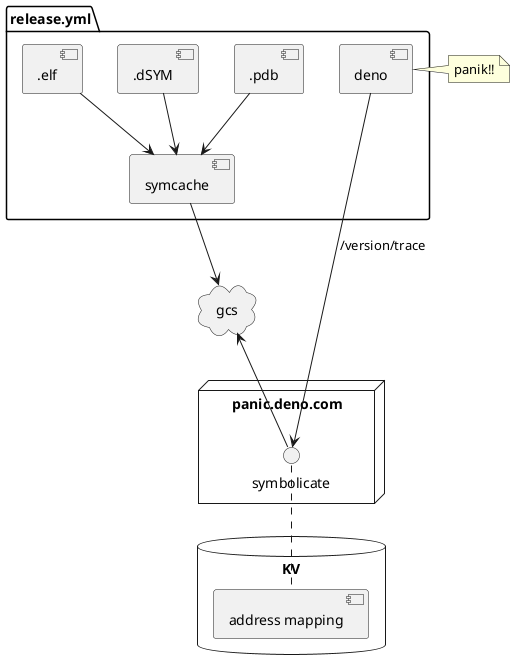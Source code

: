 @startuml

package "release.yml" {
  component [deno] as Deno
  
  component [.pdb] as Pdb
  component [.dSYM] as Dsym
  component [.elf] as Elf
  component [symcache] as Symcache
}

cloud "gcs" {

}

node "panic.deno.com" {
  interface symbolicate
}

database "KV" {
  [address mapping]
}


Pdb -down-> Symcache
Dsym -down-> Symcache
Elf -down-> Symcache
Symcache -down-> "gcs"

Deno -down-> symbolicate: "/version/trace"
symbolicate -up-> "gcs"

symbolicate .. [address mapping]

note right of Deno: panik!!

@enduml
